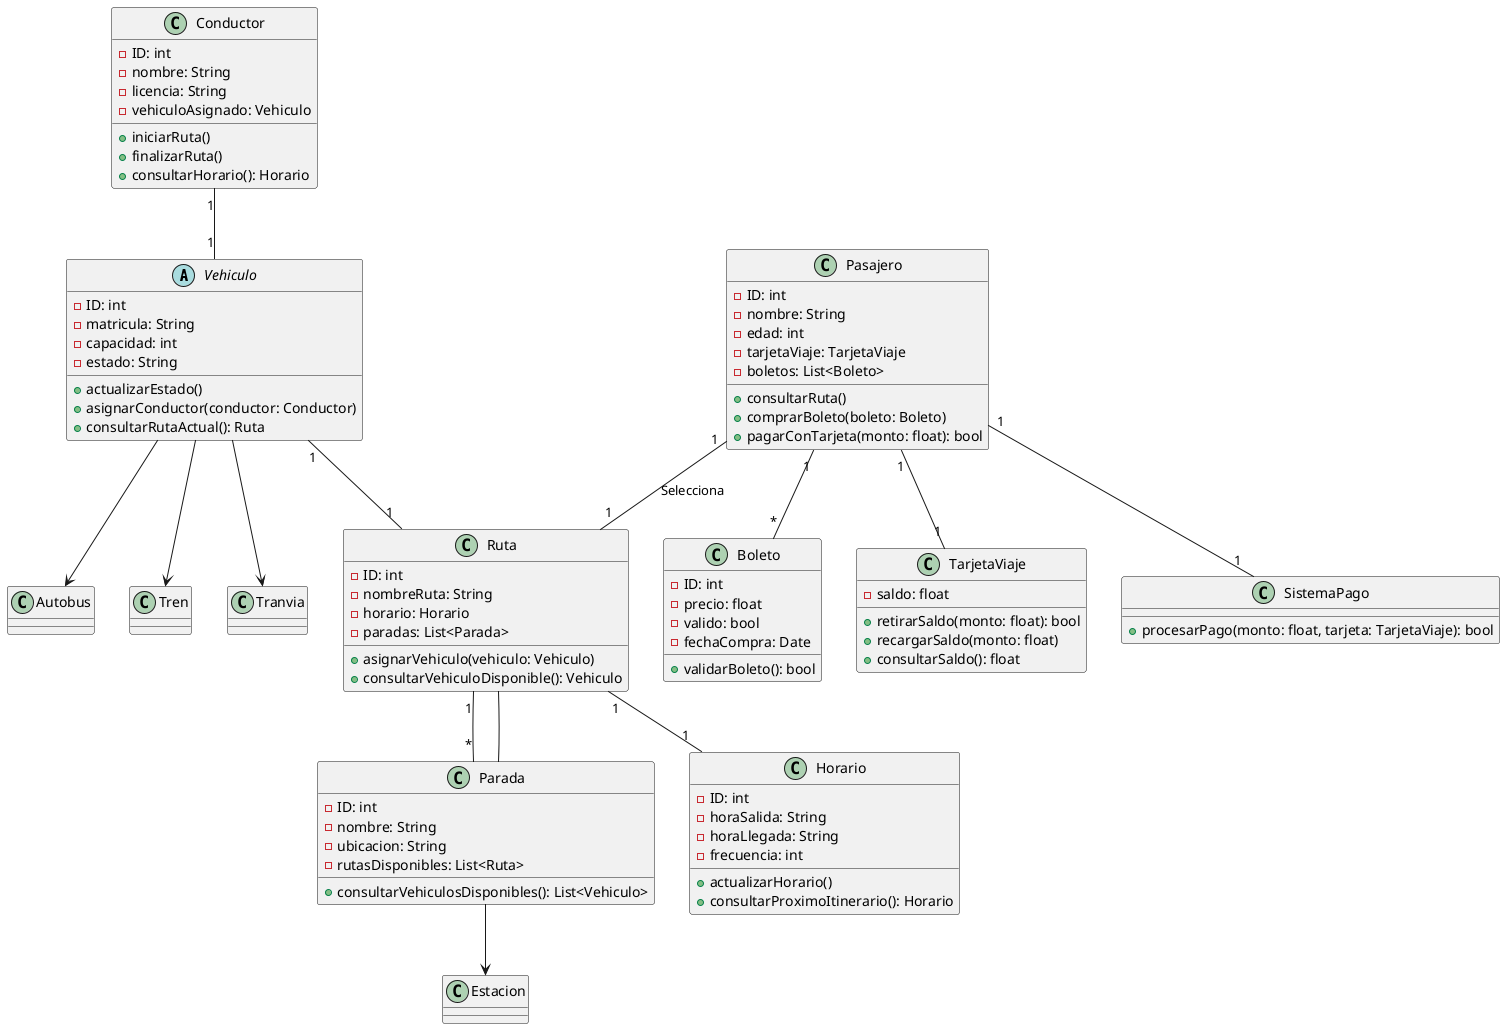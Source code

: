 @startuml
abstract class Vehiculo {
    - ID: int
    - matricula: String
    - capacidad: int
    - estado: String
    + actualizarEstado()
    + asignarConductor(conductor: Conductor)
    + consultarRutaActual(): Ruta
}

class Autobus
class Tren
class Tranvia

class Conductor {
    - ID: int
    - nombre: String
    - licencia: String
    - vehiculoAsignado: Vehiculo
    + iniciarRuta()
    + finalizarRuta()
    + consultarHorario(): Horario
}

class Pasajero {
    - ID: int
    - nombre: String
    - edad: int
    - tarjetaViaje: TarjetaViaje
    - boletos: List<Boleto>
    + consultarRuta()
    + comprarBoleto(boleto: Boleto)
    + pagarConTarjeta(monto: float): bool
}

class Ruta {
    - ID: int
    - nombreRuta: String
    - horario: Horario
    - paradas: List<Parada>
    + asignarVehiculo(vehiculo: Vehiculo)
    + consultarVehiculoDisponible(): Vehiculo
}

class Parada {
    - ID: int
    - nombre: String
    - ubicacion: String
    - rutasDisponibles: List<Ruta>
    + consultarVehiculosDisponibles(): List<Vehiculo>
}

class Estacion

class Horario {
    - ID: int
    - horaSalida: String
    - horaLlegada: String
    - frecuencia: int
    + actualizarHorario()
    + consultarProximoItinerario(): Horario
}

class Boleto {
    - ID: int
    - precio: float
    - valido: bool
    - fechaCompra: Date
    + validarBoleto(): bool
}

class TarjetaViaje {
    - saldo: float
    + retirarSaldo(monto: float): bool
    + recargarSaldo(monto: float)
    + consultarSaldo(): float
}

class SistemaPago {
    + procesarPago(monto: float, tarjeta: TarjetaViaje): bool
}

Pasajero "1" -- "1" TarjetaViaje
Pasajero "1" -- "*" Boleto
Pasajero "1" -- "1" SistemaPago
Pasajero "1" -- "1" Ruta : "Selecciona"
Conductor "1" -- "1" Vehiculo
Vehiculo "1" -- "1" Ruta
Ruta "1" -- "*" Parada
Ruta "1" -- "1" Horario
Vehiculo --> Autobus
Vehiculo --> Tren
Vehiculo --> Tranvia
Parada --> Estacion
Parada -- Ruta
@enduml
